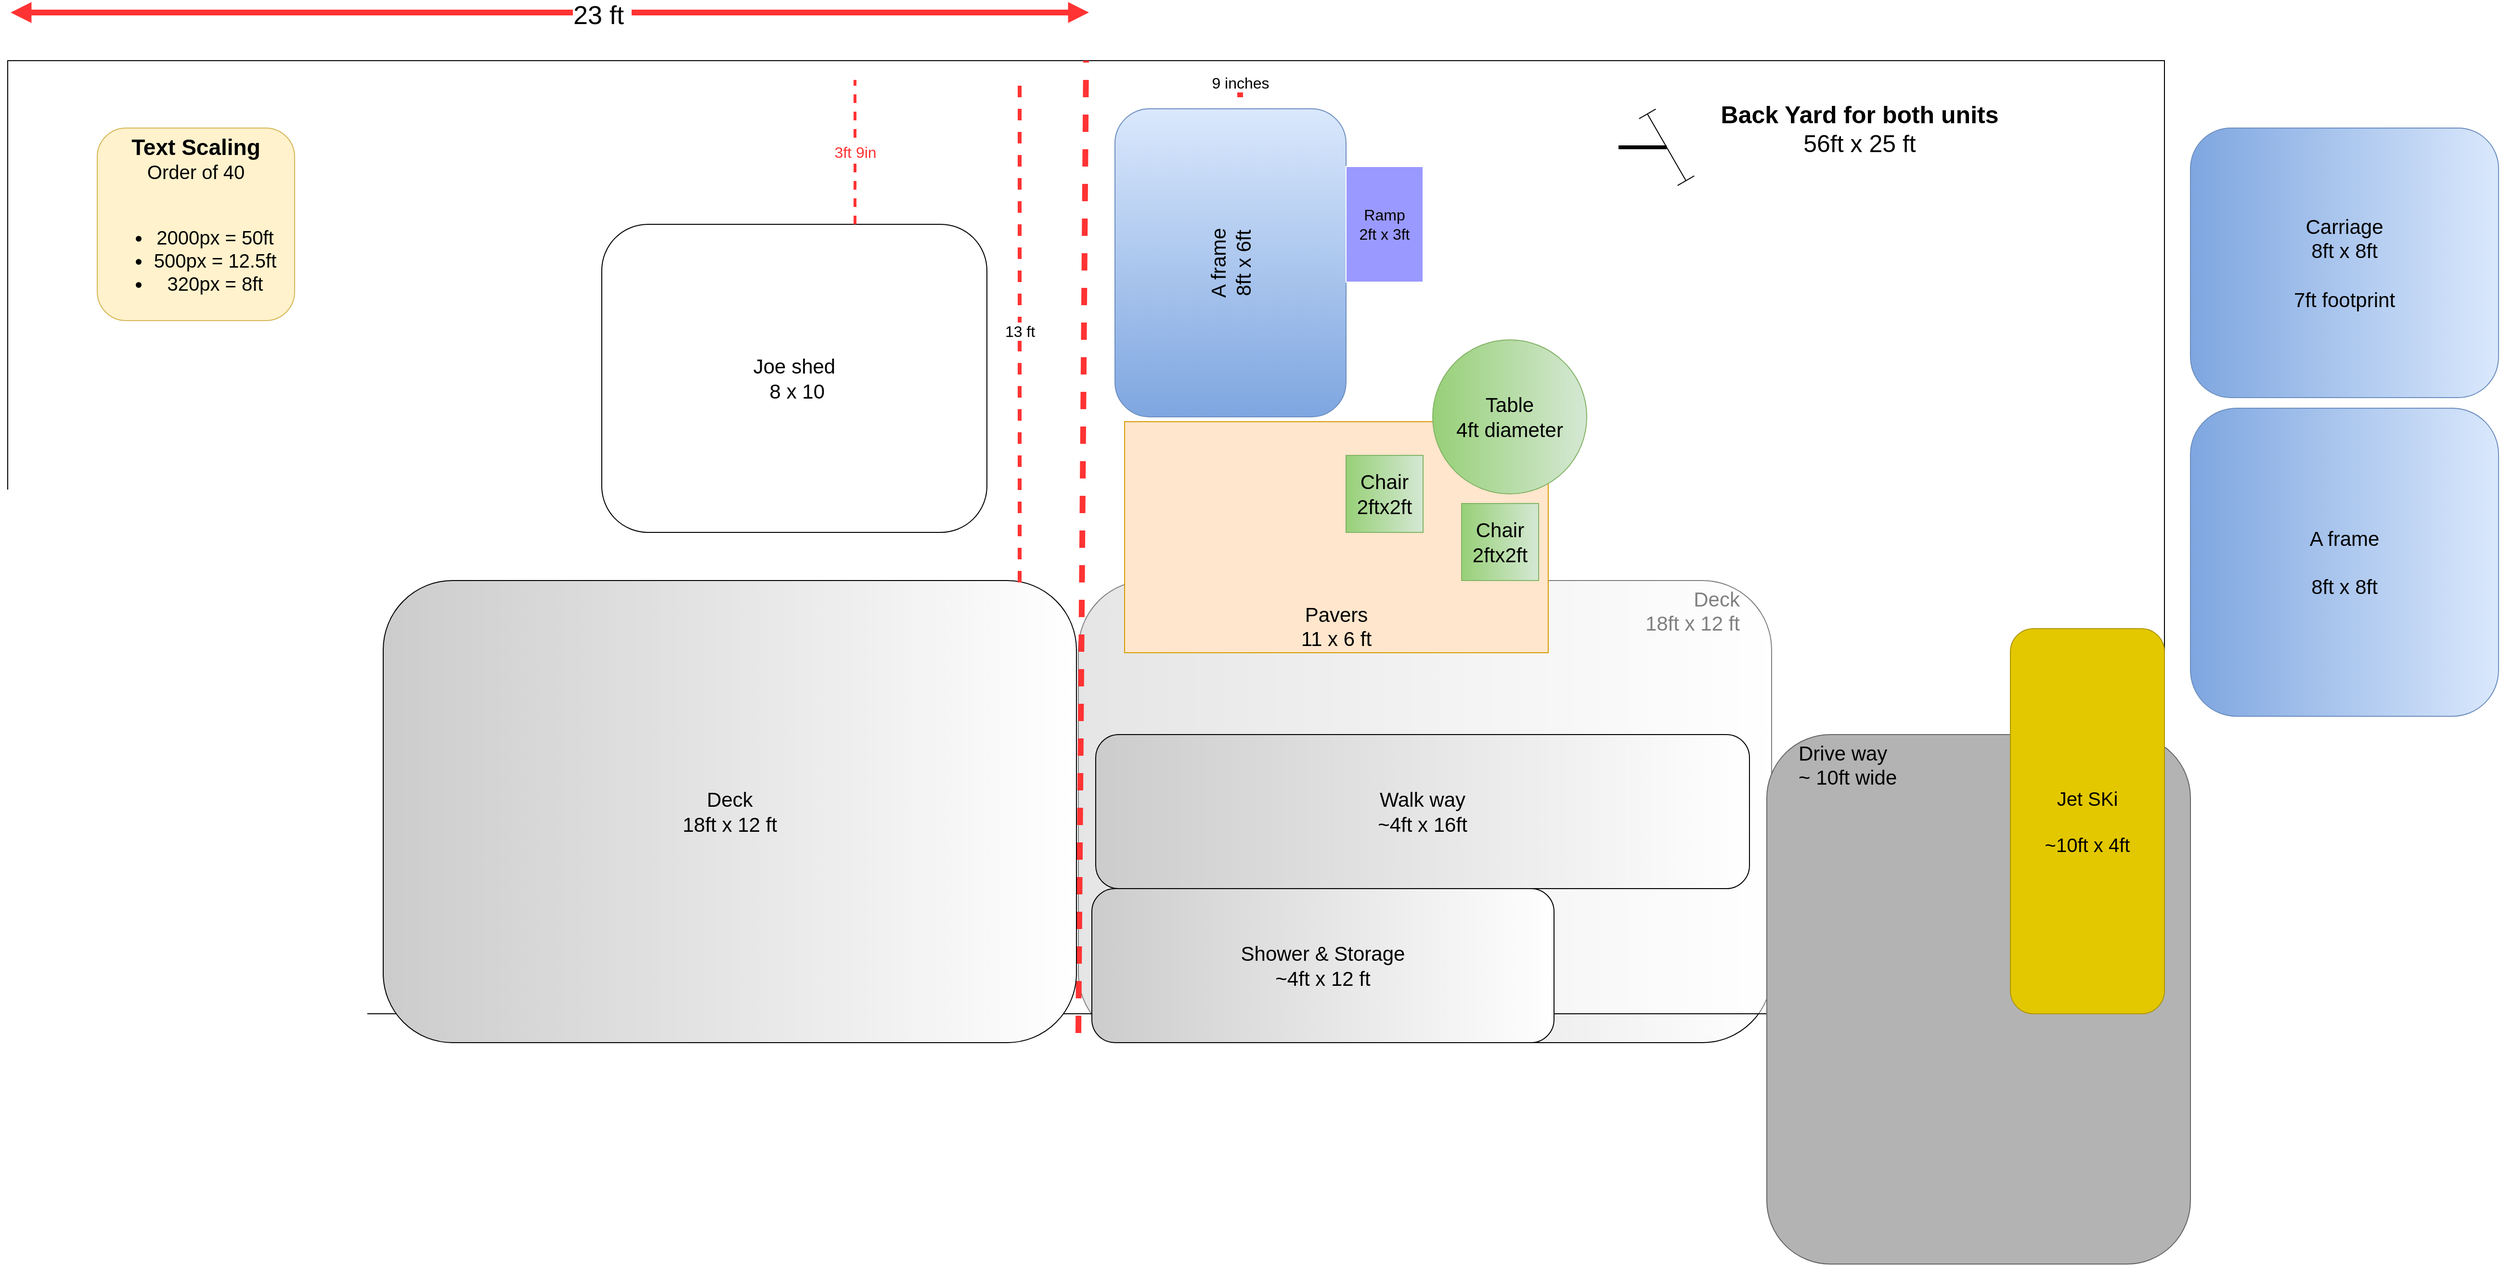 <mxfile version="16.2.6" type="github">
  <diagram name="Page-1" id="38b20595-45e3-9b7f-d5ca-b57f44c5b66d">
    <mxGraphModel dx="2445" dy="-17" grid="1" gridSize="10" guides="1" tooltips="1" connect="1" arrows="1" fold="1" page="1" pageScale="1" pageWidth="1100" pageHeight="850" background="none" math="0" shadow="0">
      <root>
        <mxCell id="0" />
        <mxCell id="1" parent="0" />
        <mxCell id="47l2vDxDsdCU6jmRX7GS-13" value="Deck&lt;br&gt;18ft x 12 ft" style="rounded=1;whiteSpace=wrap;html=1;fontSize=21;gradientColor=#CCCCCC;gradientDirection=west;verticalAlign=top;align=right;spacingRight=31;" parent="1" vertex="1">
          <mxGeometry x="1029" y="1540" width="720" height="480" as="geometry" />
        </mxCell>
        <mxCell id="47l2vDxDsdCU6jmRX7GS-3" value="" style="rounded=0;whiteSpace=wrap;html=1;imageAspect=0;imageWidth=40;imageHeight=25;absoluteArcSize=0;resizable=1;resizeWidth=1;resizeHeight=1;fontSize=18;fillOpacity=50;" parent="1" vertex="1">
          <mxGeometry x="-83" y="1000" width="2240" height="990" as="geometry" />
        </mxCell>
        <mxCell id="47l2vDxDsdCU6jmRX7GS-4" value="&lt;b style=&quot;font-size: 23px&quot;&gt;Text Scaling&lt;br&gt;&lt;/b&gt;Order of 40&lt;br&gt;&lt;span&gt;&lt;br&gt;&lt;/span&gt;&lt;ul&gt;&lt;li&gt;&lt;span&gt;2000px = 50ft&lt;/span&gt;&lt;/li&gt;&lt;li&gt;500px = 12.5ft&lt;/li&gt;&lt;li&gt;320px = 8ft&lt;/li&gt;&lt;/ul&gt;" style="rounded=1;whiteSpace=wrap;html=1;fontSize=20;labelPosition=center;verticalLabelPosition=middle;align=center;verticalAlign=middle;fillColor=#fff2cc;strokeColor=#d6b656;" parent="1" vertex="1">
          <mxGeometry x="10" y="1070" width="205" height="200" as="geometry" />
        </mxCell>
        <mxCell id="47l2vDxDsdCU6jmRX7GS-5" value="&lt;b style=&quot;font-size: 25px;&quot;&gt;Back Yard for both units&lt;/b&gt;&lt;br style=&quot;font-size: 25px;&quot;&gt;56ft x 25 ft" style="text;html=1;resizable=0;autosize=1;align=center;verticalAlign=middle;points=[];fillColor=none;strokeColor=none;rounded=0;fontSize=25;" parent="1" vertex="1">
          <mxGeometry x="1690" y="1035" width="300" height="70" as="geometry" />
        </mxCell>
        <mxCell id="47l2vDxDsdCU6jmRX7GS-7" value="Joe shed&lt;br&gt;&amp;nbsp;8 x 10" style="rounded=1;whiteSpace=wrap;html=1;fontSize=21;rotation=0;" parent="1" vertex="1">
          <mxGeometry x="534" y="1170" width="400" height="320" as="geometry" />
        </mxCell>
        <mxCell id="47l2vDxDsdCU6jmRX7GS-10" value="" style="endArrow=none;dashed=1;html=1;rounded=0;fontSize=21;entryX=0.5;entryY=0;entryDx=0;entryDy=0;strokeWidth=6;strokeColor=#FF3333;" parent="1" target="47l2vDxDsdCU6jmRX7GS-3" edge="1">
          <mxGeometry width="50" height="50" relative="1" as="geometry">
            <mxPoint x="1029" y="2010" as="sourcePoint" />
            <mxPoint x="1094" y="1750" as="targetPoint" />
          </mxGeometry>
        </mxCell>
        <mxCell id="47l2vDxDsdCU6jmRX7GS-12" value="Drive way&lt;br&gt;~ 10ft wide" style="rounded=1;whiteSpace=wrap;html=1;fontSize=21;fillColor=#B3B3B3;gradientColor=none;strokeColor=#666666;verticalAlign=top;align=left;spacingLeft=31;" parent="1" vertex="1">
          <mxGeometry x="1744" y="1700" width="440" height="550" as="geometry" />
        </mxCell>
        <mxCell id="47l2vDxDsdCU6jmRX7GS-14" value="Deck&lt;br&gt;18ft x 12 ft" style="rounded=1;whiteSpace=wrap;html=1;fontSize=21;gradientColor=#CCCCCC;gradientDirection=west;" parent="1" vertex="1">
          <mxGeometry x="307" y="1540" width="720" height="480" as="geometry" />
        </mxCell>
        <mxCell id="47l2vDxDsdCU6jmRX7GS-15" value="Shower &amp;amp; Storage&lt;br&gt;~4ft x 12 ft" style="rounded=1;whiteSpace=wrap;html=1;fontSize=21;gradientColor=#CCCCCC;gradientDirection=west;" parent="1" vertex="1">
          <mxGeometry x="1043" y="1860" width="480" height="160" as="geometry" />
        </mxCell>
        <mxCell id="47l2vDxDsdCU6jmRX7GS-16" value="Walk way&lt;br&gt;~4ft x 16ft" style="rounded=1;whiteSpace=wrap;html=1;fontSize=21;gradientColor=#CCCCCC;gradientDirection=west;" parent="1" vertex="1">
          <mxGeometry x="1047" y="1700" width="679" height="160" as="geometry" />
        </mxCell>
        <mxCell id="47l2vDxDsdCU6jmRX7GS-17" value="A frame&lt;br&gt;&amp;nbsp;&lt;br&gt;8ft x 8ft" style="rounded=1;whiteSpace=wrap;html=1;fontSize=21;gradientColor=#7ea6e0;gradientDirection=west;fillColor=#dae8fc;strokeColor=#6c8ebf;" parent="1" vertex="1">
          <mxGeometry x="2184" y="1361" width="320" height="320" as="geometry" />
        </mxCell>
        <mxCell id="47l2vDxDsdCU6jmRX7GS-18" value="Carriage&lt;br&gt;8ft x 8ft&lt;br&gt;&lt;br&gt;7ft footprint" style="rounded=1;whiteSpace=wrap;html=1;fontSize=21;gradientColor=#7ea6e0;gradientDirection=west;rotation=0;textDirection=ltr;fillColor=#dae8fc;strokeColor=#6c8ebf;" parent="1" vertex="1">
          <mxGeometry x="2184" y="1070" width="320" height="280" as="geometry" />
        </mxCell>
        <mxCell id="47l2vDxDsdCU6jmRX7GS-19" value="A frame&lt;br&gt;8ft x 6ft&lt;br&gt;" style="rounded=1;whiteSpace=wrap;html=1;fontSize=21;gradientColor=#7ea6e0;gradientDirection=west;rotation=-90;textDirection=ltr;fillColor=#dae8fc;strokeColor=#6c8ebf;" parent="1" vertex="1">
          <mxGeometry x="1027" y="1090" width="320" height="240" as="geometry" />
        </mxCell>
        <mxCell id="47l2vDxDsdCU6jmRX7GS-22" value="13 ft" style="endArrow=none;dashed=1;html=1;rounded=0;fontSize=16;strokeWidth=4;strokeColor=#FF3333;fontColor=#000000;" parent="1" edge="1">
          <mxGeometry width="50" height="50" relative="1" as="geometry">
            <mxPoint x="968" y="1542" as="sourcePoint" />
            <mxPoint x="968" y="1020" as="targetPoint" />
          </mxGeometry>
        </mxCell>
        <mxCell id="47l2vDxDsdCU6jmRX7GS-25" value="3ft 9in" style="endArrow=none;dashed=1;html=1;rounded=0;fontSize=16;strokeWidth=3;strokeColor=#FF3333;fontColor=#FF3333;" parent="1" edge="1">
          <mxGeometry width="50" height="50" relative="1" as="geometry">
            <mxPoint x="797" y="1170" as="sourcePoint" />
            <mxPoint x="797" y="1020.0" as="targetPoint" />
          </mxGeometry>
        </mxCell>
        <mxCell id="47l2vDxDsdCU6jmRX7GS-29" value="Pavers&lt;br&gt;11 x 6 ft" style="rounded=0;whiteSpace=wrap;html=1;fontSize=21;fillColor=#ffe6cc;gradientDirection=west;verticalAlign=bottom;strokeColor=#d79b00;" parent="1" vertex="1">
          <mxGeometry x="1077" y="1375" width="440" height="240" as="geometry" />
        </mxCell>
        <mxCell id="47l2vDxDsdCU6jmRX7GS-26" value="Table&lt;br&gt;4ft diameter" style="ellipse;whiteSpace=wrap;html=1;aspect=fixed;fontSize=21;fillColor=#d5e8d4;gradientColor=#97d077;gradientDirection=west;strokeColor=#82b366;" parent="1" vertex="1">
          <mxGeometry x="1397" y="1290" width="160" height="160" as="geometry" />
        </mxCell>
        <mxCell id="47l2vDxDsdCU6jmRX7GS-27" value="&lt;span&gt;Chair&lt;/span&gt;&lt;br&gt;&lt;span&gt;2ftx2ft&lt;/span&gt;" style="whiteSpace=wrap;html=1;aspect=fixed;fontSize=21;fillColor=#d5e8d4;gradientColor=#97d077;gradientDirection=west;strokeColor=#82b366;" parent="1" vertex="1">
          <mxGeometry x="1427" y="1460" width="80" height="80" as="geometry" />
        </mxCell>
        <mxCell id="47l2vDxDsdCU6jmRX7GS-28" value="Chair&lt;br&gt;2ftx2ft" style="whiteSpace=wrap;html=1;aspect=fixed;fontSize=21;fillColor=#d5e8d4;gradientColor=#97d077;gradientDirection=west;strokeColor=#82b366;" parent="1" vertex="1">
          <mxGeometry x="1307" y="1410" width="80" height="80" as="geometry" />
        </mxCell>
        <mxCell id="47l2vDxDsdCU6jmRX7GS-31" value="9 inches" style="endArrow=none;dashed=1;html=1;rounded=0;fontSize=16;strokeWidth=6;strokeColor=#FF3333;fontColor=#000000;" parent="1" edge="1">
          <mxGeometry width="50" height="50" relative="1" as="geometry">
            <mxPoint x="1197" y="1038" as="sourcePoint" />
            <mxPoint x="1197" y="1008.0" as="targetPoint" />
          </mxGeometry>
        </mxCell>
        <mxCell id="47l2vDxDsdCU6jmRX7GS-32" value="&lt;font color=&quot;#000000&quot;&gt;Ramp&lt;br&gt;2ft x 3ft&lt;/font&gt;" style="rounded=0;whiteSpace=wrap;html=1;fontSize=16;fontColor=#FF3333;fillColor=#9999FF;gradientColor=none;gradientDirection=west;strokeColor=#FFFFFF;" parent="1" vertex="1">
          <mxGeometry x="1307" y="1110" width="80" height="120" as="geometry" />
        </mxCell>
        <mxCell id="47l2vDxDsdCU6jmRX7GS-35" value="" style="endArrow=block;html=1;rounded=0;fontSize=20;fontColor=#000000;strokeColor=#FF3333;strokeWidth=6;startArrow=block;startFill=1;endFill=1;" parent="1" edge="1">
          <mxGeometry width="50" height="50" relative="1" as="geometry">
            <mxPoint x="-80" y="950" as="sourcePoint" />
            <mxPoint x="1040" y="950" as="targetPoint" />
          </mxGeometry>
        </mxCell>
        <mxCell id="47l2vDxDsdCU6jmRX7GS-37" value="23 ft&amp;nbsp;" style="edgeLabel;html=1;align=center;verticalAlign=middle;resizable=0;points=[];fontSize=27;fontColor=#000000;" parent="47l2vDxDsdCU6jmRX7GS-35" vertex="1" connectable="0">
          <mxGeometry x="0.096" y="-3" relative="1" as="geometry">
            <mxPoint as="offset" />
          </mxGeometry>
        </mxCell>
        <mxCell id="47l2vDxDsdCU6jmRX7GS-38" value="Jet SKi&lt;br&gt;&lt;br&gt;~10ft x 4ft" style="rounded=1;whiteSpace=wrap;html=1;fontSize=20;fontColor=#000000;strokeColor=#B09500;fillColor=#e3c800;gradientDirection=west;rotation=0;" parent="1" vertex="1">
          <mxGeometry x="1997" y="1590" width="160" height="400" as="geometry" />
        </mxCell>
        <mxCell id="Kb_KIcMxS6iBpeMSpJnd-3" value="" style="shape=crossbar;whiteSpace=wrap;html=1;rounded=1;direction=south;rotation=-30;" vertex="1" parent="1">
          <mxGeometry x="1630" y="1050" width="20" height="80" as="geometry" />
        </mxCell>
        <mxCell id="Kb_KIcMxS6iBpeMSpJnd-4" value="" style="line;strokeWidth=4;html=1;perimeter=backbonePerimeter;points=[];outlineConnect=0;" vertex="1" parent="1">
          <mxGeometry x="1590" y="1085" width="50" height="10" as="geometry" />
        </mxCell>
      </root>
    </mxGraphModel>
  </diagram>
</mxfile>
